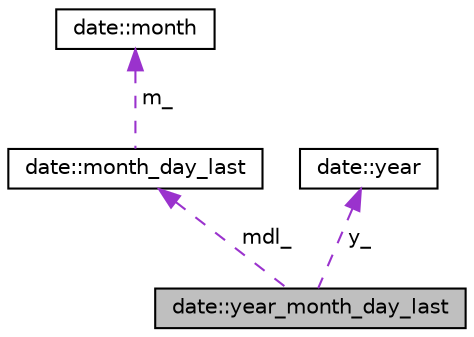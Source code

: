digraph "date::year_month_day_last"
{
 // LATEX_PDF_SIZE
  edge [fontname="Helvetica",fontsize="10",labelfontname="Helvetica",labelfontsize="10"];
  node [fontname="Helvetica",fontsize="10",shape=record];
  Node1 [label="date::year_month_day_last",height=0.2,width=0.4,color="black", fillcolor="grey75", style="filled", fontcolor="black",tooltip=" "];
  Node2 -> Node1 [dir="back",color="darkorchid3",fontsize="10",style="dashed",label=" mdl_" ,fontname="Helvetica"];
  Node2 [label="date::month_day_last",height=0.2,width=0.4,color="black", fillcolor="white", style="filled",URL="$classdate_1_1month__day__last.html",tooltip=" "];
  Node3 -> Node2 [dir="back",color="darkorchid3",fontsize="10",style="dashed",label=" m_" ,fontname="Helvetica"];
  Node3 [label="date::month",height=0.2,width=0.4,color="black", fillcolor="white", style="filled",URL="$classdate_1_1month.html",tooltip=" "];
  Node4 -> Node1 [dir="back",color="darkorchid3",fontsize="10",style="dashed",label=" y_" ,fontname="Helvetica"];
  Node4 [label="date::year",height=0.2,width=0.4,color="black", fillcolor="white", style="filled",URL="$classdate_1_1year.html",tooltip=" "];
}
